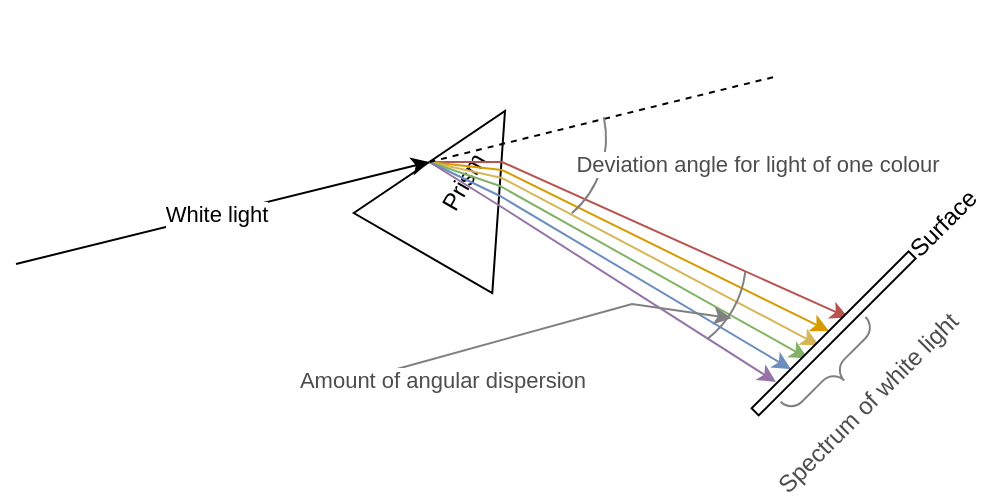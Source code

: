 <mxfile version="20.5.3"><diagram id="PKRWb5A7ruBY07yZ8ys0" name="Page-1"><mxGraphModel dx="1176" dy="773" grid="1" gridSize="10" guides="1" tooltips="1" connect="1" arrows="1" fold="1" page="1" pageScale="1" pageWidth="1169" pageHeight="827" math="0" shadow="0"><root><mxCell id="0"/><mxCell id="1" parent="0"/><mxCell id="7MCt72MVwGpLi_LS86Tc-1" value="Prism" style="triangle;whiteSpace=wrap;html=1;rotation=-60;" vertex="1" parent="1"><mxGeometry x="373" y="189.0" width="82" height="80" as="geometry"/></mxCell><mxCell id="7MCt72MVwGpLi_LS86Tc-2" value="" style="endArrow=classic;html=1;rounded=0;entryX=0.5;entryY=0;entryDx=0;entryDy=0;" edge="1" parent="1" target="7MCt72MVwGpLi_LS86Tc-1"><mxGeometry width="50" height="50" relative="1" as="geometry"><mxPoint x="190" y="270" as="sourcePoint"/><mxPoint x="608" y="372" as="targetPoint"/></mxGeometry></mxCell><mxCell id="7MCt72MVwGpLi_LS86Tc-3" value="White light" style="edgeLabel;html=1;align=center;verticalAlign=middle;resizable=0;points=[];" vertex="1" connectable="0" parent="7MCt72MVwGpLi_LS86Tc-2"><mxGeometry x="-0.039" y="1" relative="1" as="geometry"><mxPoint as="offset"/></mxGeometry></mxCell><mxCell id="7MCt72MVwGpLi_LS86Tc-4" value="" style="endArrow=classic;html=1;rounded=0;exitX=0.5;exitY=0;exitDx=0;exitDy=0;fillColor=#f8cecc;strokeColor=#b85450;entryX=0.597;entryY=0.429;entryDx=0;entryDy=0;entryPerimeter=0;" edge="1" parent="1" source="7MCt72MVwGpLi_LS86Tc-1" target="7MCt72MVwGpLi_LS86Tc-10"><mxGeometry width="50" height="50" relative="1" as="geometry"><mxPoint x="558" y="422" as="sourcePoint"/><mxPoint x="606" y="289" as="targetPoint"/><Array as="points"><mxPoint x="433" y="219"/></Array></mxGeometry></mxCell><mxCell id="7MCt72MVwGpLi_LS86Tc-5" value="" style="endArrow=classic;html=1;rounded=0;exitX=0.5;exitY=0;exitDx=0;exitDy=0;fillColor=#ffe6cc;strokeColor=#d79b00;" edge="1" parent="1" source="7MCt72MVwGpLi_LS86Tc-1" target="7MCt72MVwGpLi_LS86Tc-10"><mxGeometry width="50" height="50" relative="1" as="geometry"><mxPoint x="558" y="422" as="sourcePoint"/><mxPoint x="597" y="295" as="targetPoint"/><Array as="points"><mxPoint x="433" y="223"/></Array></mxGeometry></mxCell><mxCell id="7MCt72MVwGpLi_LS86Tc-6" value="" style="endArrow=classic;html=1;rounded=0;exitX=0.5;exitY=0;exitDx=0;exitDy=0;fillColor=#fff2cc;strokeColor=#d6b656;entryX=0.415;entryY=0.288;entryDx=0;entryDy=0;entryPerimeter=0;" edge="1" parent="1" source="7MCt72MVwGpLi_LS86Tc-1" target="7MCt72MVwGpLi_LS86Tc-10"><mxGeometry width="50" height="50" relative="1" as="geometry"><mxPoint x="558" y="422" as="sourcePoint"/><mxPoint x="591" y="306" as="targetPoint"/><Array as="points"><mxPoint x="433" y="227"/></Array></mxGeometry></mxCell><mxCell id="7MCt72MVwGpLi_LS86Tc-7" value="" style="endArrow=classic;html=1;rounded=0;exitX=0.5;exitY=0;exitDx=0;exitDy=0;fillColor=#d5e8d4;strokeColor=#82b366;entryX=0.338;entryY=0.429;entryDx=0;entryDy=0;entryPerimeter=0;" edge="1" parent="1" source="7MCt72MVwGpLi_LS86Tc-1" target="7MCt72MVwGpLi_LS86Tc-10"><mxGeometry width="50" height="50" relative="1" as="geometry"><mxPoint x="558" y="422" as="sourcePoint"/><mxPoint x="585" y="315" as="targetPoint"/><Array as="points"><mxPoint x="432" y="231"/></Array></mxGeometry></mxCell><mxCell id="7MCt72MVwGpLi_LS86Tc-8" value="" style="endArrow=classic;html=1;rounded=0;exitX=0.5;exitY=0;exitDx=0;exitDy=0;fillColor=#dae8fc;strokeColor=#6c8ebf;entryX=0.25;entryY=0;entryDx=0;entryDy=0;" edge="1" parent="1" source="7MCt72MVwGpLi_LS86Tc-1" target="7MCt72MVwGpLi_LS86Tc-10"><mxGeometry width="50" height="50" relative="1" as="geometry"><mxPoint x="558" y="422" as="sourcePoint"/><mxPoint x="577" y="322" as="targetPoint"/><Array as="points"><mxPoint x="432" y="236"/></Array></mxGeometry></mxCell><mxCell id="7MCt72MVwGpLi_LS86Tc-9" value="" style="endArrow=classic;html=1;rounded=0;exitX=0.5;exitY=0;exitDx=0;exitDy=0;fillColor=#e1d5e7;strokeColor=#9673a6;entryX=0.161;entryY=-0.136;entryDx=0;entryDy=0;entryPerimeter=0;" edge="1" parent="1" source="7MCt72MVwGpLi_LS86Tc-1" target="7MCt72MVwGpLi_LS86Tc-10"><mxGeometry width="50" height="50" relative="1" as="geometry"><mxPoint x="558" y="422" as="sourcePoint"/><mxPoint x="569" y="330" as="targetPoint"/><Array as="points"><mxPoint x="432" y="241"/></Array></mxGeometry></mxCell><mxCell id="7MCt72MVwGpLi_LS86Tc-10" value="Surface" style="rounded=0;whiteSpace=wrap;html=1;rotation=-45;labelPosition=right;verticalLabelPosition=middle;align=left;verticalAlign=middle;" vertex="1" parent="1"><mxGeometry x="543.32" y="302.18" width="111" height="5" as="geometry"/></mxCell><mxCell id="7MCt72MVwGpLi_LS86Tc-11" value="Spectrum of white light" style="verticalLabelPosition=bottom;shadow=0;dashed=0;align=center;html=1;verticalAlign=top;strokeWidth=1;shape=mxgraph.mockup.markup.curlyBrace;strokeColor=#808080;rotation=-45;labelPosition=center;horizontal=1;direction=west;fontColor=#4D4D4D;" vertex="1" parent="1"><mxGeometry x="568.82" y="313" width="60" height="20" as="geometry"/></mxCell><mxCell id="7MCt72MVwGpLi_LS86Tc-12" value="" style="endArrow=none;dashed=1;html=1;rounded=0;exitX=0.5;exitY=0;exitDx=0;exitDy=0;" edge="1" parent="1" source="7MCt72MVwGpLi_LS86Tc-1"><mxGeometry width="50" height="50" relative="1" as="geometry"><mxPoint x="558" y="422" as="sourcePoint"/><mxPoint x="571" y="176" as="targetPoint"/></mxGeometry></mxCell><mxCell id="7MCt72MVwGpLi_LS86Tc-13" value="" style="verticalLabelPosition=middle;verticalAlign=middle;html=1;shape=mxgraph.basic.arc;startAngle=0.3;endAngle=0.469;rotation=-30;labelPosition=right;align=left;horizontal=0;textDirection=rtl;fillColor=#f5f5f5;fontColor=#333333;strokeColor=#808080;" vertex="1" parent="1"><mxGeometry x="385" y="157" width="100" height="100" as="geometry"/></mxCell><mxCell id="7MCt72MVwGpLi_LS86Tc-14" value="" style="verticalLabelPosition=bottom;verticalAlign=top;html=1;shape=mxgraph.basic.arc;startAngle=0.311;endAngle=0.437;labelBackgroundColor=default;fontSize=11;rotation=-15;fillColor=#f5f5f5;fontColor=#333333;strokeColor=#808080;" vertex="1" parent="1"><mxGeometry x="455" y="218" width="100" height="100" as="geometry"/></mxCell><mxCell id="7MCt72MVwGpLi_LS86Tc-15" value="" style="endArrow=classic;html=1;rounded=0;fontSize=11;entryX=0.839;entryY=0.892;entryDx=0;entryDy=0;entryPerimeter=0;fontColor=#4D4D4D;fillColor=#f5f5f5;strokeColor=#808080;" edge="1" parent="1" target="7MCt72MVwGpLi_LS86Tc-14"><mxGeometry width="50" height="50" relative="1" as="geometry"><mxPoint x="375" y="324" as="sourcePoint"/><mxPoint x="608" y="372" as="targetPoint"/><Array as="points"><mxPoint x="498" y="290"/></Array></mxGeometry></mxCell><mxCell id="7MCt72MVwGpLi_LS86Tc-16" value="Amount of angular dispersion" style="edgeLabel;html=1;align=center;verticalAlign=middle;resizable=0;points=[];fontSize=11;fontColor=#4D4D4D;labelBackgroundColor=default;" vertex="1" connectable="0" parent="7MCt72MVwGpLi_LS86Tc-15"><mxGeometry x="-0.862" relative="1" as="geometry"><mxPoint x="16" y="7" as="offset"/></mxGeometry></mxCell><mxCell id="7MCt72MVwGpLi_LS86Tc-17" value="Deviation angle for light of one colour" style="text;html=1;strokeColor=none;fillColor=none;align=center;verticalAlign=middle;whiteSpace=wrap;rounded=0;fontSize=11;labelBackgroundColor=default;fontColor=#4D4D4D;" vertex="1" parent="1"><mxGeometry x="464" y="205" width="194" height="30" as="geometry"/></mxCell></root></mxGraphModel></diagram></mxfile>